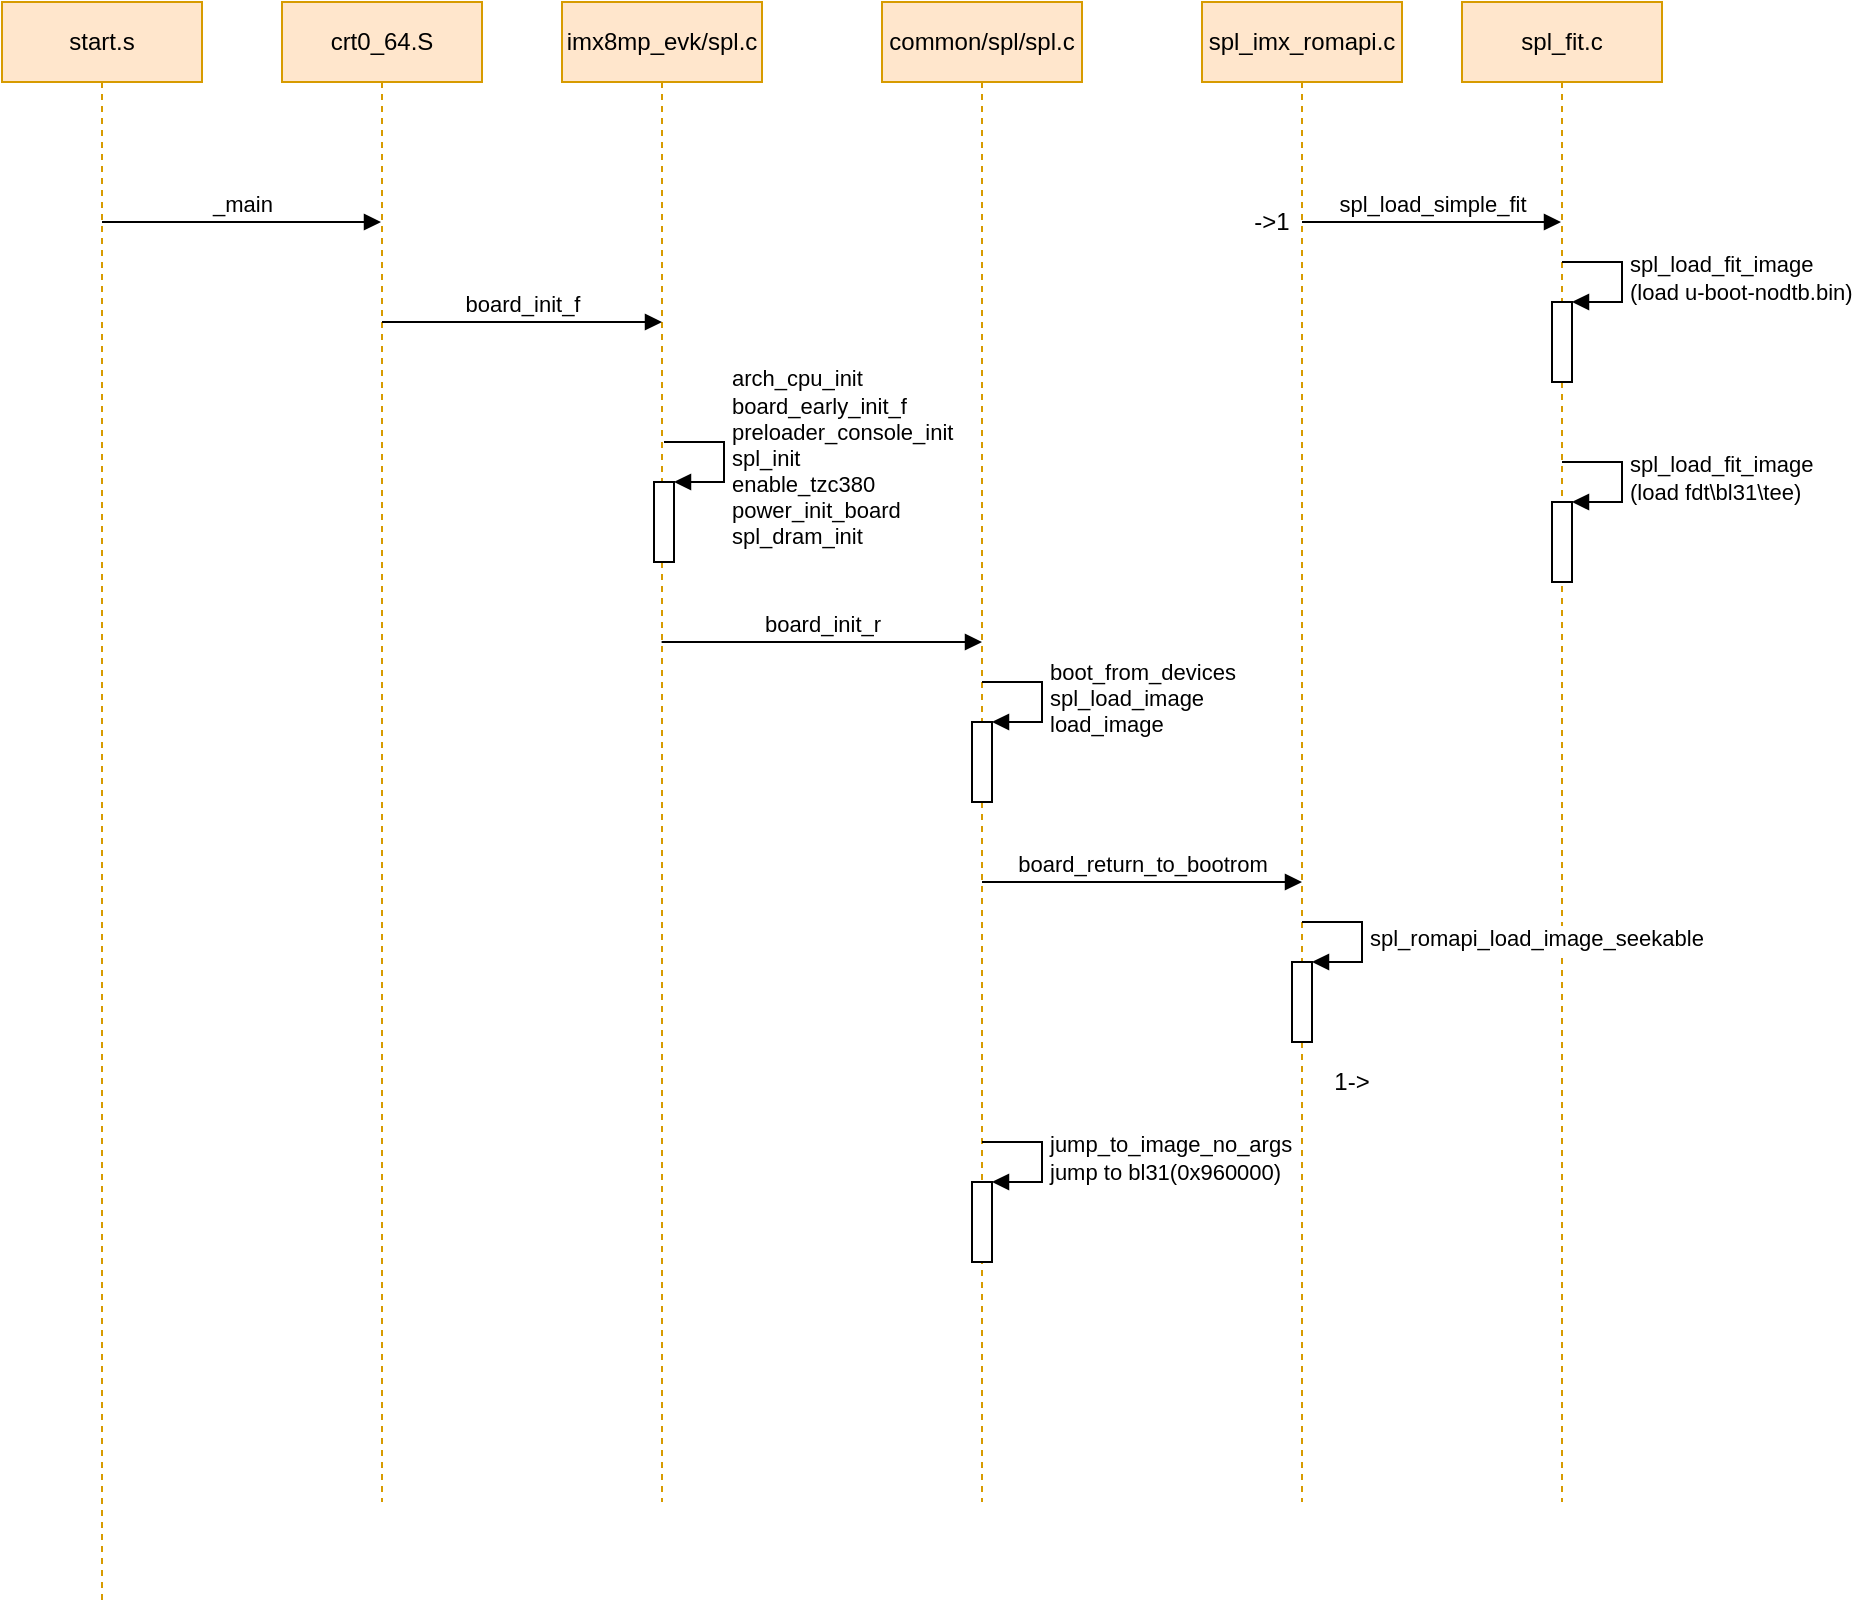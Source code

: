 <mxfile version="14.7.2" type="google" pages="4"><diagram id="itfLSJuNzvP1CC6jbk_m" name="spl"><mxGraphModel dx="3076" dy="1931" grid="1" gridSize="10" guides="1" tooltips="1" connect="1" arrows="1" fold="1" page="1" pageScale="1" pageWidth="827" pageHeight="1169" math="0" shadow="0"><root><mxCell id="0"/><mxCell id="1" parent="0"/><mxCell id="IXSDWKNF3xMui7y9OmqM-1" value="start.s" style="shape=umlLifeline;perimeter=lifelinePerimeter;whiteSpace=wrap;html=1;container=1;collapsible=0;recursiveResize=0;outlineConnect=0;fillColor=#ffe6cc;strokeColor=#d79b00;" parent="1" vertex="1"><mxGeometry x="-1550" y="-1090" width="100" height="800" as="geometry"/></mxCell><mxCell id="IXSDWKNF3xMui7y9OmqM-2" value="crt0_64.S" style="shape=umlLifeline;perimeter=lifelinePerimeter;whiteSpace=wrap;html=1;container=1;collapsible=0;recursiveResize=0;outlineConnect=0;fillColor=#ffe6cc;strokeColor=#d79b00;" parent="1" vertex="1"><mxGeometry x="-1410" y="-1090" width="100" height="750" as="geometry"/></mxCell><mxCell id="IXSDWKNF3xMui7y9OmqM-3" value="_main" style="html=1;verticalAlign=bottom;endArrow=block;" parent="1" source="IXSDWKNF3xMui7y9OmqM-1" target="IXSDWKNF3xMui7y9OmqM-2" edge="1"><mxGeometry width="80" relative="1" as="geometry"><mxPoint x="-1450" y="-980" as="sourcePoint"/><mxPoint x="-1370" y="-980" as="targetPoint"/><Array as="points"><mxPoint x="-1380" y="-980"/></Array></mxGeometry></mxCell><mxCell id="IXSDWKNF3xMui7y9OmqM-7" value="imx8mp_evk/spl.c" style="shape=umlLifeline;perimeter=lifelinePerimeter;whiteSpace=wrap;html=1;container=1;collapsible=0;recursiveResize=0;outlineConnect=0;fillColor=#ffe6cc;strokeColor=#d79b00;" parent="1" vertex="1"><mxGeometry x="-1270" y="-1090" width="100" height="750" as="geometry"/></mxCell><mxCell id="IXSDWKNF3xMui7y9OmqM-10" value="board_init_f" style="html=1;verticalAlign=bottom;endArrow=block;" parent="1" source="IXSDWKNF3xMui7y9OmqM-2" target="IXSDWKNF3xMui7y9OmqM-7" edge="1"><mxGeometry width="80" relative="1" as="geometry"><mxPoint x="-1280" y="-700" as="sourcePoint"/><mxPoint x="-1200" y="-700" as="targetPoint"/><Array as="points"><mxPoint x="-1220" y="-930"/></Array></mxGeometry></mxCell><mxCell id="IXSDWKNF3xMui7y9OmqM-11" value="common/spl/spl.c" style="shape=umlLifeline;perimeter=lifelinePerimeter;whiteSpace=wrap;html=1;container=1;collapsible=0;recursiveResize=0;outlineConnect=0;fillColor=#ffe6cc;strokeColor=#d79b00;" parent="1" vertex="1"><mxGeometry x="-1110" y="-1090" width="100" height="750" as="geometry"/></mxCell><mxCell id="IXSDWKNF3xMui7y9OmqM-14" value="board_init_r" style="html=1;verticalAlign=bottom;endArrow=block;" parent="1" edge="1"><mxGeometry width="80" relative="1" as="geometry"><mxPoint x="-1220.19" y="-770.0" as="sourcePoint"/><mxPoint x="-1060" y="-770" as="targetPoint"/><Array as="points"><mxPoint x="-1070" y="-770"/></Array></mxGeometry></mxCell><mxCell id="PUqSXjSxDdwL8eWqKTTd-1" value="" style="html=1;points=[];perimeter=orthogonalPerimeter;" parent="1" vertex="1"><mxGeometry x="-1224" y="-850" width="10" height="40" as="geometry"/></mxCell><mxCell id="PUqSXjSxDdwL8eWqKTTd-2" value="arch_cpu_init&lt;br&gt;board_early_init_f&lt;br&gt;preloader_console_init&lt;br&gt;spl_init&lt;br&gt;enable_tzc380&lt;br&gt;power_init_board&lt;br&gt;spl_dram_init" style="edgeStyle=orthogonalEdgeStyle;html=1;align=left;spacingLeft=2;endArrow=block;rounded=0;entryX=1;entryY=0;" parent="1" target="PUqSXjSxDdwL8eWqKTTd-1" edge="1"><mxGeometry relative="1" as="geometry"><mxPoint x="-1219" y="-870" as="sourcePoint"/><Array as="points"><mxPoint x="-1189" y="-870"/></Array></mxGeometry></mxCell><mxCell id="DqdUZk1EeqwvCj_-8iUR-1" value="" style="html=1;points=[];perimeter=orthogonalPerimeter;" parent="1" vertex="1"><mxGeometry x="-1065" y="-730" width="10" height="40" as="geometry"/></mxCell><mxCell id="DqdUZk1EeqwvCj_-8iUR-2" value="boot_from_devices&lt;br&gt;spl_load_image&lt;br&gt;load_image" style="edgeStyle=orthogonalEdgeStyle;html=1;align=left;spacingLeft=2;endArrow=block;rounded=0;entryX=1;entryY=0;" parent="1" target="DqdUZk1EeqwvCj_-8iUR-1" edge="1"><mxGeometry relative="1" as="geometry"><mxPoint x="-1060" y="-750" as="sourcePoint"/><Array as="points"><mxPoint x="-1030" y="-750"/></Array></mxGeometry></mxCell><mxCell id="DqdUZk1EeqwvCj_-8iUR-3" value="spl_imx_romapi.c" style="shape=umlLifeline;perimeter=lifelinePerimeter;whiteSpace=wrap;html=1;container=1;collapsible=0;recursiveResize=0;outlineConnect=0;fillColor=#ffe6cc;strokeColor=#d79b00;" parent="1" vertex="1"><mxGeometry x="-950" y="-1090" width="100" height="750" as="geometry"/></mxCell><mxCell id="DqdUZk1EeqwvCj_-8iUR-4" value="board_return_to_bootrom" style="html=1;verticalAlign=bottom;endArrow=block;" parent="1" edge="1"><mxGeometry width="80" relative="1" as="geometry"><mxPoint x="-1060" y="-650" as="sourcePoint"/><mxPoint x="-900" y="-650" as="targetPoint"/></mxGeometry></mxCell><mxCell id="DqdUZk1EeqwvCj_-8iUR-5" value="spl_fit.c" style="shape=umlLifeline;perimeter=lifelinePerimeter;whiteSpace=wrap;html=1;container=1;collapsible=0;recursiveResize=0;outlineConnect=0;fillColor=#ffe6cc;strokeColor=#d79b00;" parent="1" vertex="1"><mxGeometry x="-820" y="-1090" width="100" height="750" as="geometry"/></mxCell><mxCell id="DqdUZk1EeqwvCj_-8iUR-6" value="" style="html=1;points=[];perimeter=orthogonalPerimeter;" parent="1" vertex="1"><mxGeometry x="-905" y="-610" width="10" height="40" as="geometry"/></mxCell><mxCell id="DqdUZk1EeqwvCj_-8iUR-7" value="spl_romapi_load_image_seekable" style="edgeStyle=orthogonalEdgeStyle;html=1;align=left;spacingLeft=2;endArrow=block;rounded=0;entryX=1;entryY=0;" parent="1" target="DqdUZk1EeqwvCj_-8iUR-6" edge="1"><mxGeometry relative="1" as="geometry"><mxPoint x="-900" y="-630" as="sourcePoint"/><Array as="points"><mxPoint x="-870" y="-630"/></Array></mxGeometry></mxCell><mxCell id="DqdUZk1EeqwvCj_-8iUR-8" value="spl_load_simple_fit" style="html=1;verticalAlign=bottom;endArrow=block;" parent="1" source="DqdUZk1EeqwvCj_-8iUR-3" target="DqdUZk1EeqwvCj_-8iUR-5" edge="1"><mxGeometry width="80" relative="1" as="geometry"><mxPoint x="-870" y="-520" as="sourcePoint"/><mxPoint x="-790" y="-520" as="targetPoint"/><Array as="points"><mxPoint x="-840" y="-980"/></Array></mxGeometry></mxCell><mxCell id="DqdUZk1EeqwvCj_-8iUR-12" value="-&amp;gt;1" style="text;html=1;strokeColor=none;fillColor=none;align=center;verticalAlign=middle;whiteSpace=wrap;rounded=0;" parent="1" vertex="1"><mxGeometry x="-935" y="-990" width="40" height="20" as="geometry"/></mxCell><mxCell id="DqdUZk1EeqwvCj_-8iUR-13" value="1-&amp;gt;" style="text;html=1;strokeColor=none;fillColor=none;align=center;verticalAlign=middle;whiteSpace=wrap;rounded=0;" parent="1" vertex="1"><mxGeometry x="-895" y="-560" width="40" height="20" as="geometry"/></mxCell><mxCell id="DqdUZk1EeqwvCj_-8iUR-14" value="" style="html=1;points=[];perimeter=orthogonalPerimeter;" parent="1" vertex="1"><mxGeometry x="-775" y="-940" width="10" height="40" as="geometry"/></mxCell><mxCell id="DqdUZk1EeqwvCj_-8iUR-15" value="spl_load_fit_image&lt;br&gt;(load u-boot-nodtb.bin)" style="edgeStyle=orthogonalEdgeStyle;html=1;align=left;spacingLeft=2;endArrow=block;rounded=0;entryX=1;entryY=0;" parent="1" target="DqdUZk1EeqwvCj_-8iUR-14" edge="1"><mxGeometry relative="1" as="geometry"><mxPoint x="-770" y="-960" as="sourcePoint"/><Array as="points"><mxPoint x="-740" y="-960"/></Array></mxGeometry></mxCell><mxCell id="kCMZCVfE2zOQ6D4jOAOP-1" value="" style="html=1;points=[];perimeter=orthogonalPerimeter;" parent="1" vertex="1"><mxGeometry x="-775" y="-840" width="10" height="40" as="geometry"/></mxCell><mxCell id="kCMZCVfE2zOQ6D4jOAOP-2" value="spl_load_fit_image&lt;br&gt;(load fdt\bl31\tee)" style="edgeStyle=orthogonalEdgeStyle;html=1;align=left;spacingLeft=2;endArrow=block;rounded=0;entryX=1;entryY=0;" parent="1" target="kCMZCVfE2zOQ6D4jOAOP-1" edge="1"><mxGeometry relative="1" as="geometry"><mxPoint x="-770" y="-860" as="sourcePoint"/><Array as="points"><mxPoint x="-740" y="-860"/></Array></mxGeometry></mxCell><mxCell id="kCMZCVfE2zOQ6D4jOAOP-3" value="" style="html=1;points=[];perimeter=orthogonalPerimeter;" parent="1" vertex="1"><mxGeometry x="-1065" y="-500" width="10" height="40" as="geometry"/></mxCell><mxCell id="kCMZCVfE2zOQ6D4jOAOP-4" value="jump_to_image_no_args&lt;br&gt;jump to bl31(0x960000)" style="edgeStyle=orthogonalEdgeStyle;html=1;align=left;spacingLeft=2;endArrow=block;rounded=0;entryX=1;entryY=0;" parent="1" target="kCMZCVfE2zOQ6D4jOAOP-3" edge="1"><mxGeometry relative="1" as="geometry"><mxPoint x="-1060" y="-520" as="sourcePoint"/><Array as="points"><mxPoint x="-1030" y="-520"/></Array></mxGeometry></mxCell></root></mxGraphModel></diagram><diagram name="boot" id="vVP1PHpaEyFwAokCQ8GL"><mxGraphModel dx="2635" dy="1695" grid="1" gridSize="10" guides="1" tooltips="1" connect="1" arrows="1" fold="1" page="1" pageScale="1" pageWidth="827" pageHeight="1169" math="0" shadow="0"><root><mxCell id="B4EvH_cPuoMqNesHrgQ7-0"/><mxCell id="B4EvH_cPuoMqNesHrgQ7-1" parent="B4EvH_cPuoMqNesHrgQ7-0"/><mxCell id="B4EvH_cPuoMqNesHrgQ7-2" value="start.s" style="shape=umlLifeline;perimeter=lifelinePerimeter;whiteSpace=wrap;html=1;container=1;collapsible=0;recursiveResize=0;outlineConnect=0;fillColor=#ffe6cc;strokeColor=#d79b00;" vertex="1" parent="B4EvH_cPuoMqNesHrgQ7-1"><mxGeometry x="-1550" y="-1090" width="100" height="800" as="geometry"/></mxCell><mxCell id="B4EvH_cPuoMqNesHrgQ7-3" value="crt0_64.S" style="shape=umlLifeline;perimeter=lifelinePerimeter;whiteSpace=wrap;html=1;container=1;collapsible=0;recursiveResize=0;outlineConnect=0;fillColor=#ffe6cc;strokeColor=#d79b00;" vertex="1" parent="B4EvH_cPuoMqNesHrgQ7-1"><mxGeometry x="-1410" y="-1090" width="100" height="750" as="geometry"/></mxCell><mxCell id="B4EvH_cPuoMqNesHrgQ7-4" value="_main" style="html=1;verticalAlign=bottom;endArrow=block;" edge="1" parent="B4EvH_cPuoMqNesHrgQ7-1" source="B4EvH_cPuoMqNesHrgQ7-2" target="B4EvH_cPuoMqNesHrgQ7-3"><mxGeometry width="80" relative="1" as="geometry"><mxPoint x="-1450" y="-980" as="sourcePoint"/><mxPoint x="-1370" y="-980" as="targetPoint"/><Array as="points"><mxPoint x="-1380" y="-980"/></Array></mxGeometry></mxCell><mxCell id="B4EvH_cPuoMqNesHrgQ7-5" value="common/board_f.c" style="shape=umlLifeline;perimeter=lifelinePerimeter;whiteSpace=wrap;html=1;container=1;collapsible=0;recursiveResize=0;outlineConnect=0;fillColor=#ffe6cc;strokeColor=#d79b00;" vertex="1" parent="B4EvH_cPuoMqNesHrgQ7-1"><mxGeometry x="-1270" y="-1090" width="100" height="750" as="geometry"/></mxCell><mxCell id="B4EvH_cPuoMqNesHrgQ7-6" value="board_init_f" style="html=1;verticalAlign=bottom;endArrow=block;" edge="1" parent="B4EvH_cPuoMqNesHrgQ7-1" source="B4EvH_cPuoMqNesHrgQ7-3" target="B4EvH_cPuoMqNesHrgQ7-5"><mxGeometry width="80" relative="1" as="geometry"><mxPoint x="-1280" y="-700" as="sourcePoint"/><mxPoint x="-1200" y="-700" as="targetPoint"/><Array as="points"><mxPoint x="-1220" y="-930"/></Array></mxGeometry></mxCell><mxCell id="B4EvH_cPuoMqNesHrgQ7-7" value="common/board_r.c" style="shape=umlLifeline;perimeter=lifelinePerimeter;whiteSpace=wrap;html=1;container=1;collapsible=0;recursiveResize=0;outlineConnect=0;fillColor=#ffe6cc;strokeColor=#d79b00;" vertex="1" parent="B4EvH_cPuoMqNesHrgQ7-1"><mxGeometry x="-1110" y="-1090" width="100" height="750" as="geometry"/></mxCell><mxCell id="B4EvH_cPuoMqNesHrgQ7-27" value="" style="html=1;points=[];perimeter=orthogonalPerimeter;" vertex="1" parent="B4EvH_cPuoMqNesHrgQ7-7"><mxGeometry x="47" y="380" width="10" height="40" as="geometry"/></mxCell><mxCell id="B4EvH_cPuoMqNesHrgQ7-28" value="initcall_run_list" style="edgeStyle=orthogonalEdgeStyle;html=1;align=left;spacingLeft=2;endArrow=block;rounded=0;entryX=1;entryY=0;" edge="1" target="B4EvH_cPuoMqNesHrgQ7-27" parent="B4EvH_cPuoMqNesHrgQ7-7"><mxGeometry relative="1" as="geometry"><mxPoint x="52" y="360" as="sourcePoint"/><Array as="points"><mxPoint x="82" y="360"/></Array></mxGeometry></mxCell><mxCell id="B4EvH_cPuoMqNesHrgQ7-8" value="board_init_r" style="html=1;verticalAlign=bottom;endArrow=block;" edge="1" parent="B4EvH_cPuoMqNesHrgQ7-1" source="B4EvH_cPuoMqNesHrgQ7-3"><mxGeometry width="80" relative="1" as="geometry"><mxPoint x="-1220.19" y="-770.0" as="sourcePoint"/><mxPoint x="-1060" y="-770" as="targetPoint"/><Array as="points"><mxPoint x="-1070" y="-770"/></Array></mxGeometry></mxCell><mxCell id="B4EvH_cPuoMqNesHrgQ7-9" value="" style="html=1;points=[];perimeter=orthogonalPerimeter;" vertex="1" parent="B4EvH_cPuoMqNesHrgQ7-1"><mxGeometry x="-1224" y="-850" width="10" height="40" as="geometry"/></mxCell><mxCell id="B4EvH_cPuoMqNesHrgQ7-10" value="initcall_run_list" style="edgeStyle=orthogonalEdgeStyle;html=1;align=left;spacingLeft=2;endArrow=block;rounded=0;entryX=1;entryY=0;" edge="1" parent="B4EvH_cPuoMqNesHrgQ7-1" target="B4EvH_cPuoMqNesHrgQ7-9"><mxGeometry relative="1" as="geometry"><mxPoint x="-1219" y="-870" as="sourcePoint"/><Array as="points"><mxPoint x="-1189" y="-870"/></Array></mxGeometry></mxCell></root></mxGraphModel></diagram><diagram id="spdOJcJubnvAM1V_QcJH" name="nxp865 memory layout"><mxGraphModel dx="2249" dy="1931" grid="1" gridSize="10" guides="1" tooltips="1" connect="1" arrows="1" fold="1" page="1" pageScale="1" pageWidth="827" pageHeight="1169" math="0" shadow="0"><root><mxCell id="GEHxs8WLX-EPLE1zo0yo-0"/><mxCell id="GEHxs8WLX-EPLE1zo0yo-1" parent="GEHxs8WLX-EPLE1zo0yo-0"/><mxCell id="GEHxs8WLX-EPLE1zo0yo-2" value="uboot-its&lt;br&gt;(0x3000)" style="rounded=0;whiteSpace=wrap;html=1;fillColor=#dae8fc;strokeColor=#6c8ebf;" parent="GEHxs8WLX-EPLE1zo0yo-1" vertex="1"><mxGeometry x="10" y="460" width="120" height="60" as="geometry"/></mxCell><mxCell id="GEHxs8WLX-EPLE1zo0yo-3" value="0x0000_0000" style="text;html=1;strokeColor=none;fillColor=none;align=center;verticalAlign=middle;whiteSpace=wrap;rounded=0;" parent="GEHxs8WLX-EPLE1zo0yo-1" vertex="1"><mxGeometry x="150" y="510" width="40" height="20" as="geometry"/></mxCell><mxCell id="GEHxs8WLX-EPLE1zo0yo-4" value="0x0000_3000" style="text;html=1;strokeColor=none;fillColor=none;align=center;verticalAlign=middle;whiteSpace=wrap;rounded=0;" parent="GEHxs8WLX-EPLE1zo0yo-1" vertex="1"><mxGeometry x="150" y="450" width="40" height="20" as="geometry"/></mxCell><mxCell id="GEHxs8WLX-EPLE1zo0yo-5" value="u-boot-nodtb.bin&lt;br&gt;(0x000c8a94)" style="rounded=0;whiteSpace=wrap;html=1;fillColor=#dae8fc;strokeColor=#6c8ebf;" parent="GEHxs8WLX-EPLE1zo0yo-1" vertex="1"><mxGeometry x="10" y="350" width="120" height="110" as="geometry"/></mxCell><mxCell id="GEHxs8WLX-EPLE1zo0yo-6" value="0x000c_ba94" style="text;html=1;strokeColor=none;fillColor=none;align=center;verticalAlign=middle;whiteSpace=wrap;rounded=0;" parent="GEHxs8WLX-EPLE1zo0yo-1" vertex="1"><mxGeometry x="130" y="340" width="80" height="20" as="geometry"/></mxCell><mxCell id="GEHxs8WLX-EPLE1zo0yo-7" value="" style="shape=curlyBracket;whiteSpace=wrap;html=1;rounded=1;" parent="GEHxs8WLX-EPLE1zo0yo-1" vertex="1"><mxGeometry x="-10" y="460" width="20" height="60" as="geometry"/></mxCell><mxCell id="GEHxs8WLX-EPLE1zo0yo-8" value="12k" style="text;html=1;strokeColor=none;fillColor=none;align=center;verticalAlign=middle;whiteSpace=wrap;rounded=0;" parent="GEHxs8WLX-EPLE1zo0yo-1" vertex="1"><mxGeometry x="-60" y="480" width="40" height="20" as="geometry"/></mxCell><mxCell id="GEHxs8WLX-EPLE1zo0yo-9" value="" style="shape=curlyBracket;whiteSpace=wrap;html=1;rounded=1;size=0.5;" parent="GEHxs8WLX-EPLE1zo0yo-1" vertex="1"><mxGeometry x="-10" y="350" width="20" height="110" as="geometry"/></mxCell><mxCell id="GEHxs8WLX-EPLE1zo0yo-10" value="802k" style="text;html=1;strokeColor=none;fillColor=none;align=center;verticalAlign=middle;whiteSpace=wrap;rounded=0;" parent="GEHxs8WLX-EPLE1zo0yo-1" vertex="1"><mxGeometry x="-60" y="395" width="40" height="20" as="geometry"/></mxCell><mxCell id="GEHxs8WLX-EPLE1zo0yo-11" value="tee.bin&lt;br&gt;(0x00061390)" style="rounded=0;whiteSpace=wrap;html=1;fillColor=#dae8fc;strokeColor=#6c8ebf;" parent="GEHxs8WLX-EPLE1zo0yo-1" vertex="1"><mxGeometry x="10" y="10" width="120" height="110" as="geometry"/></mxCell><mxCell id="GEHxs8WLX-EPLE1zo0yo-12" value="0x000d_d6a0" style="text;html=1;strokeColor=none;fillColor=none;align=center;verticalAlign=middle;whiteSpace=wrap;rounded=0;" parent="GEHxs8WLX-EPLE1zo0yo-1" vertex="1"><mxGeometry x="130" y="110" width="80" height="20" as="geometry"/></mxCell><mxCell id="GEHxs8WLX-EPLE1zo0yo-13" value="0x0013_ea30" style="text;html=1;strokeColor=none;fillColor=none;align=center;verticalAlign=middle;whiteSpace=wrap;rounded=0;" parent="GEHxs8WLX-EPLE1zo0yo-1" vertex="1"><mxGeometry x="130" width="80" height="20" as="geometry"/></mxCell><mxCell id="GEHxs8WLX-EPLE1zo0yo-14" value="bl31.bin&lt;br&gt;(0x0000a280)" style="rounded=0;whiteSpace=wrap;html=1;fillColor=#dae8fc;strokeColor=#6c8ebf;" parent="GEHxs8WLX-EPLE1zo0yo-1" vertex="1"><mxGeometry x="10" y="150" width="120" height="110" as="geometry"/></mxCell><mxCell id="GEHxs8WLX-EPLE1zo0yo-15" value="0x000d_3410" style="text;html=1;strokeColor=none;fillColor=none;align=center;verticalAlign=middle;whiteSpace=wrap;rounded=0;" parent="GEHxs8WLX-EPLE1zo0yo-1" vertex="1"><mxGeometry x="130" y="250" width="80" height="20" as="geometry"/></mxCell><mxCell id="GEHxs8WLX-EPLE1zo0yo-16" value="0x000d_d690" style="text;html=1;strokeColor=none;fillColor=none;align=center;verticalAlign=middle;whiteSpace=wrap;rounded=0;" parent="GEHxs8WLX-EPLE1zo0yo-1" vertex="1"><mxGeometry x="130" y="140" width="80" height="20" as="geometry"/></mxCell><mxCell id="GEHxs8WLX-EPLE1zo0yo-17" value="fdt&lt;br&gt;" style="rounded=0;whiteSpace=wrap;html=1;fillColor=#dae8fc;strokeColor=#6c8ebf;" parent="GEHxs8WLX-EPLE1zo0yo-1" vertex="1"><mxGeometry x="10" y="290" width="120" height="60" as="geometry"/></mxCell><mxCell id="GEHxs8WLX-EPLE1zo0yo-18" value="0x10" style="rounded=0;whiteSpace=wrap;html=1;" parent="GEHxs8WLX-EPLE1zo0yo-1" vertex="1"><mxGeometry x="10" y="120" width="120" height="30" as="geometry"/></mxCell><mxCell id="GEHxs8WLX-EPLE1zo0yo-19" value="0x10" style="rounded=0;whiteSpace=wrap;html=1;" parent="GEHxs8WLX-EPLE1zo0yo-1" vertex="1"><mxGeometry x="10" y="260" width="120" height="30" as="geometry"/></mxCell><mxCell id="GEHxs8WLX-EPLE1zo0yo-20" value="" style="shape=curlyBracket;whiteSpace=wrap;html=1;rounded=1;" parent="GEHxs8WLX-EPLE1zo0yo-1" vertex="1"><mxGeometry x="-10" y="10" width="20" height="110" as="geometry"/></mxCell><mxCell id="GEHxs8WLX-EPLE1zo0yo-21" value="388k" style="text;html=1;strokeColor=none;fillColor=none;align=center;verticalAlign=middle;whiteSpace=wrap;rounded=0;" parent="GEHxs8WLX-EPLE1zo0yo-1" vertex="1"><mxGeometry x="-50" y="55" width="40" height="20" as="geometry"/></mxCell><mxCell id="GEHxs8WLX-EPLE1zo0yo-22" value="" style="shape=curlyBracket;whiteSpace=wrap;html=1;rounded=1;" parent="GEHxs8WLX-EPLE1zo0yo-1" vertex="1"><mxGeometry x="-10" y="150" width="20" height="110" as="geometry"/></mxCell><mxCell id="GEHxs8WLX-EPLE1zo0yo-23" value="40k" style="text;html=1;strokeColor=none;fillColor=none;align=center;verticalAlign=middle;whiteSpace=wrap;rounded=0;" parent="GEHxs8WLX-EPLE1zo0yo-1" vertex="1"><mxGeometry x="-50" y="190" width="40" height="20" as="geometry"/></mxCell><mxCell id="GEHxs8WLX-EPLE1zo0yo-25" value="u-boot.itb" style="text;html=1;strokeColor=none;fillColor=none;align=center;verticalAlign=middle;whiteSpace=wrap;rounded=0;" parent="GEHxs8WLX-EPLE1zo0yo-1" vertex="1"><mxGeometry x="40" y="-30" width="70" height="20" as="geometry"/></mxCell><mxCell id="GEHxs8WLX-EPLE1zo0yo-26" value="header&lt;br&gt;(0x40)" style="rounded=0;whiteSpace=wrap;html=1;fillColor=#dae8fc;strokeColor=#6c8ebf;" parent="GEHxs8WLX-EPLE1zo0yo-1" vertex="1"><mxGeometry x="460" y="470" width="120" height="60" as="geometry"/></mxCell><mxCell id="GEHxs8WLX-EPLE1zo0yo-27" value="u-boot-spl.bin&lt;br&gt;" style="rounded=0;whiteSpace=wrap;html=1;fillColor=#dae8fc;strokeColor=#6c8ebf;" parent="GEHxs8WLX-EPLE1zo0yo-1" vertex="1"><mxGeometry x="460" y="330" width="120" height="140" as="geometry"/></mxCell><mxCell id="GEHxs8WLX-EPLE1zo0yo-28" value="" style="rounded=0;whiteSpace=wrap;html=1;" parent="GEHxs8WLX-EPLE1zo0yo-1" vertex="1"><mxGeometry x="460" y="300" width="120" height="30" as="geometry"/></mxCell><mxCell id="GEHxs8WLX-EPLE1zo0yo-29" value="u-boot.itb" style="rounded=0;whiteSpace=wrap;html=1;fillColor=#dae8fc;strokeColor=#6c8ebf;" parent="GEHxs8WLX-EPLE1zo0yo-1" vertex="1"><mxGeometry x="460" y="20" width="120" height="280" as="geometry"/></mxCell><mxCell id="GEHxs8WLX-EPLE1zo0yo-30" value="0x0005_8000" style="text;html=1;strokeColor=none;fillColor=none;align=center;verticalAlign=middle;whiteSpace=wrap;rounded=0;" parent="GEHxs8WLX-EPLE1zo0yo-1" vertex="1"><mxGeometry x="610" y="290" width="40" height="20" as="geometry"/></mxCell><mxCell id="GEHxs8WLX-EPLE1zo0yo-31" value="" style="endArrow=classic;html=1;exitX=0;exitY=0.5;exitDx=0;exitDy=0;entryX=0;entryY=0;entryDx=0;entryDy=0;exitPerimeter=0;" parent="GEHxs8WLX-EPLE1zo0yo-1" source="GEHxs8WLX-EPLE1zo0yo-13" target="GEHxs8WLX-EPLE1zo0yo-29" edge="1"><mxGeometry width="50" height="50" relative="1" as="geometry"><mxPoint x="390" y="280" as="sourcePoint"/><mxPoint x="440" y="230" as="targetPoint"/></mxGeometry></mxCell><mxCell id="GEHxs8WLX-EPLE1zo0yo-32" value="" style="endArrow=classic;html=1;exitX=1;exitY=1;exitDx=0;exitDy=0;entryX=0;entryY=1;entryDx=0;entryDy=0;" parent="GEHxs8WLX-EPLE1zo0yo-1" source="GEHxs8WLX-EPLE1zo0yo-2" target="GEHxs8WLX-EPLE1zo0yo-29" edge="1"><mxGeometry width="50" height="50" relative="1" as="geometry"><mxPoint x="390" y="280" as="sourcePoint"/><mxPoint x="440" y="230" as="targetPoint"/></mxGeometry></mxCell><mxCell id="EFPC-R5Wn2iW0xLTSsRZ-0" value="flash.bin" style="text;html=1;strokeColor=none;fillColor=none;align=center;verticalAlign=middle;whiteSpace=wrap;rounded=0;" parent="GEHxs8WLX-EPLE1zo0yo-1" vertex="1"><mxGeometry x="485" y="-30" width="70" height="20" as="geometry"/></mxCell><mxCell id="EFPC-R5Wn2iW0xLTSsRZ-1" value="spl.bin" style="rounded=0;whiteSpace=wrap;html=1;fillColor=#e1d5e7;strokeColor=#9673a6;" parent="GEHxs8WLX-EPLE1zo0yo-1" vertex="1"><mxGeometry x="810" y="290" width="120" height="140" as="geometry"/></mxCell><mxCell id="EFPC-R5Wn2iW0xLTSsRZ-2" value="u-boot.bin" style="rounded=0;whiteSpace=wrap;html=1;fillColor=#6d8764;strokeColor=#3A5431;fontColor=#ffffff;" parent="GEHxs8WLX-EPLE1zo0yo-1" vertex="1"><mxGeometry x="1110" y="290" width="120" height="140" as="geometry"/></mxCell><mxCell id="EFPC-R5Wn2iW0xLTSsRZ-3" value="" style="rounded=0;whiteSpace=wrap;html=1;" parent="GEHxs8WLX-EPLE1zo0yo-1" vertex="1"><mxGeometry x="810" y="430" width="120" height="80" as="geometry"/></mxCell><mxCell id="EFPC-R5Wn2iW0xLTSsRZ-4" value="BL31" style="rounded=0;whiteSpace=wrap;html=1;fillColor=#ffe6cc;strokeColor=#d79b00;" parent="GEHxs8WLX-EPLE1zo0yo-1" vertex="1"><mxGeometry x="810" y="30" width="120" height="260" as="geometry"/></mxCell><mxCell id="EFPC-R5Wn2iW0xLTSsRZ-5" value="0x0000_0000" style="text;html=1;strokeColor=none;fillColor=none;align=center;verticalAlign=middle;whiteSpace=wrap;rounded=0;" parent="GEHxs8WLX-EPLE1zo0yo-1" vertex="1"><mxGeometry x="600" y="520" width="40" height="20" as="geometry"/></mxCell><mxCell id="EFPC-R5Wn2iW0xLTSsRZ-6" value="0x0090_0000" style="text;html=1;strokeColor=none;fillColor=none;align=center;verticalAlign=middle;whiteSpace=wrap;rounded=0;" parent="GEHxs8WLX-EPLE1zo0yo-1" vertex="1"><mxGeometry x="950" y="500" width="40" height="20" as="geometry"/></mxCell><mxCell id="EFPC-R5Wn2iW0xLTSsRZ-7" value="0x0098_0000" style="text;html=1;strokeColor=none;fillColor=none;align=center;verticalAlign=middle;whiteSpace=wrap;rounded=0;" parent="GEHxs8WLX-EPLE1zo0yo-1" vertex="1"><mxGeometry x="950" y="20" width="40" height="20" as="geometry"/></mxCell><mxCell id="EFPC-R5Wn2iW0xLTSsRZ-8" value="OCRAM&lt;br&gt;(512k)" style="text;html=1;strokeColor=none;fillColor=none;align=center;verticalAlign=middle;whiteSpace=wrap;rounded=0;" parent="GEHxs8WLX-EPLE1zo0yo-1" vertex="1"><mxGeometry x="840" width="70" height="20" as="geometry"/></mxCell><mxCell id="EFPC-R5Wn2iW0xLTSsRZ-9" value="0x0092_0000" style="text;html=1;strokeColor=none;fillColor=none;align=center;verticalAlign=middle;whiteSpace=wrap;rounded=0;" parent="GEHxs8WLX-EPLE1zo0yo-1" vertex="1"><mxGeometry x="950" y="415" width="40" height="20" as="geometry"/></mxCell><mxCell id="EFPC-R5Wn2iW0xLTSsRZ-10" value="0x0096_0000" style="text;html=1;strokeColor=none;fillColor=none;align=center;verticalAlign=middle;whiteSpace=wrap;rounded=0;" parent="GEHxs8WLX-EPLE1zo0yo-1" vertex="1"><mxGeometry x="950" y="280" width="40" height="20" as="geometry"/></mxCell><mxCell id="EFPC-R5Wn2iW0xLTSsRZ-11" value="" style="rounded=0;whiteSpace=wrap;html=1;" parent="GEHxs8WLX-EPLE1zo0yo-1" vertex="1"><mxGeometry x="1110" y="430" width="120" height="80" as="geometry"/></mxCell><mxCell id="EFPC-R5Wn2iW0xLTSsRZ-12" value="0x4000_0000" style="text;html=1;strokeColor=none;fillColor=none;align=center;verticalAlign=middle;whiteSpace=wrap;rounded=0;" parent="GEHxs8WLX-EPLE1zo0yo-1" vertex="1"><mxGeometry x="1260" y="500" width="40" height="20" as="geometry"/></mxCell><mxCell id="EFPC-R5Wn2iW0xLTSsRZ-13" value="0x4020_0000" style="text;html=1;strokeColor=none;fillColor=none;align=center;verticalAlign=middle;whiteSpace=wrap;rounded=0;" parent="GEHxs8WLX-EPLE1zo0yo-1" vertex="1"><mxGeometry x="1260" y="420" width="40" height="20" as="geometry"/></mxCell><mxCell id="EFPC-R5Wn2iW0xLTSsRZ-14" value="" style="rounded=0;whiteSpace=wrap;html=1;" parent="GEHxs8WLX-EPLE1zo0yo-1" vertex="1"><mxGeometry x="1110" y="230" width="120" height="60" as="geometry"/></mxCell><mxCell id="EFPC-R5Wn2iW0xLTSsRZ-15" value="optee.bin" style="rounded=0;whiteSpace=wrap;html=1;fillColor=#1ba1e2;strokeColor=#006EAF;fontColor=#ffffff;" parent="GEHxs8WLX-EPLE1zo0yo-1" vertex="1"><mxGeometry x="1110" y="90" width="120" height="140" as="geometry"/></mxCell><mxCell id="EFPC-R5Wn2iW0xLTSsRZ-16" value="0x5600_0000" style="text;html=1;strokeColor=none;fillColor=none;align=center;verticalAlign=middle;whiteSpace=wrap;rounded=0;" parent="GEHxs8WLX-EPLE1zo0yo-1" vertex="1"><mxGeometry x="1250" y="220" width="40" height="20" as="geometry"/></mxCell><mxCell id="EFPC-R5Wn2iW0xLTSsRZ-17" value="" style="rounded=0;whiteSpace=wrap;html=1;" parent="GEHxs8WLX-EPLE1zo0yo-1" vertex="1"><mxGeometry x="1110" y="30" width="120" height="60" as="geometry"/></mxCell><mxCell id="EFPC-R5Wn2iW0xLTSsRZ-18" value="DDR" style="text;html=1;strokeColor=none;fillColor=none;align=center;verticalAlign=middle;whiteSpace=wrap;rounded=0;" parent="GEHxs8WLX-EPLE1zo0yo-1" vertex="1"><mxGeometry x="1135" width="70" height="20" as="geometry"/></mxCell><mxCell id="_eMrDmwBI-ctp9VByzH1-0" value="" style="shape=flexArrow;endArrow=classic;html=1;" parent="GEHxs8WLX-EPLE1zo0yo-1" edge="1"><mxGeometry width="50" height="50" relative="1" as="geometry"><mxPoint x="1230" y="359.5" as="sourcePoint"/><mxPoint x="1340" y="359.5" as="targetPoint"/></mxGeometry></mxCell><mxCell id="_eMrDmwBI-ctp9VByzH1-3" value="freerots" style="rounded=0;whiteSpace=wrap;html=1;fillColor=#f0a30a;strokeColor=#BD7000;fontColor=#000000;" parent="GEHxs8WLX-EPLE1zo0yo-1" vertex="1"><mxGeometry x="1340" y="290" width="100" height="140" as="geometry"/></mxCell><mxCell id="8fuyK0EGyeOVzpe1qIvq-0" value="" style="rounded=0;whiteSpace=wrap;html=1;" vertex="1" parent="GEHxs8WLX-EPLE1zo0yo-1"><mxGeometry x="1534" y="140" width="120" height="90" as="geometry"/></mxCell><mxCell id="8fuyK0EGyeOVzpe1qIvq-1" value="0x5600_0000" style="text;html=1;strokeColor=none;fillColor=none;align=center;verticalAlign=middle;whiteSpace=wrap;rounded=0;" vertex="1" parent="GEHxs8WLX-EPLE1zo0yo-1"><mxGeometry x="1680" y="220" width="40" height="20" as="geometry"/></mxCell><mxCell id="8fuyK0EGyeOVzpe1qIvq-2" value="share memory&lt;br&gt;(4M)" style="rounded=0;whiteSpace=wrap;html=1;fillColor=#60a917;strokeColor=#2D7600;fontColor=#ffffff;" vertex="1" parent="GEHxs8WLX-EPLE1zo0yo-1"><mxGeometry x="1534" y="50" width="120" height="90" as="geometry"/></mxCell><mxCell id="8fuyK0EGyeOVzpe1qIvq-3" value="0X57C00000" style="text;whiteSpace=wrap;html=1;" vertex="1" parent="GEHxs8WLX-EPLE1zo0yo-1"><mxGeometry x="1670" y="130" width="100" height="30" as="geometry"/></mxCell><mxCell id="8fuyK0EGyeOVzpe1qIvq-4" value="0X58000000" style="text;whiteSpace=wrap;html=1;" vertex="1" parent="GEHxs8WLX-EPLE1zo0yo-1"><mxGeometry x="1670" y="40" width="100" height="30" as="geometry"/></mxCell><mxCell id="8fuyK0EGyeOVzpe1qIvq-5" value="OPTEE" style="text;html=1;strokeColor=none;fillColor=none;align=center;verticalAlign=middle;whiteSpace=wrap;rounded=0;" vertex="1" parent="GEHxs8WLX-EPLE1zo0yo-1"><mxGeometry x="1550" y="10" width="70" height="20" as="geometry"/></mxCell></root></mxGraphModel></diagram><diagram id="n502i9VDJ_kiB4uL9_mT" name="uboot_to_freertos"><mxGraphModel dx="1422" dy="1875" grid="1" gridSize="10" guides="1" tooltips="1" connect="1" arrows="1" fold="1" page="1" pageScale="1" pageWidth="827" pageHeight="1169" math="0" shadow="0"><root><mxCell id="B7IP1bOU8ximIbpQJ3Bt-0"/><mxCell id="B7IP1bOU8ximIbpQJ3Bt-1" parent="B7IP1bOU8ximIbpQJ3Bt-0"/><mxCell id="Pkp2yLrsBNXFiBqFiujr-0" value="spl.bin" style="rounded=0;whiteSpace=wrap;html=1;fillColor=#e1d5e7;strokeColor=#9673a6;" vertex="1" parent="B7IP1bOU8ximIbpQJ3Bt-1"><mxGeometry x="810" y="290" width="120" height="140" as="geometry"/></mxCell><mxCell id="Pkp2yLrsBNXFiBqFiujr-1" value="u-boot.bin" style="rounded=0;whiteSpace=wrap;html=1;fillColor=#6d8764;strokeColor=#3A5431;fontColor=#ffffff;" vertex="1" parent="B7IP1bOU8ximIbpQJ3Bt-1"><mxGeometry x="1110" y="290" width="120" height="140" as="geometry"/></mxCell><mxCell id="Pkp2yLrsBNXFiBqFiujr-2" value="" style="rounded=0;whiteSpace=wrap;html=1;" vertex="1" parent="B7IP1bOU8ximIbpQJ3Bt-1"><mxGeometry x="810" y="430" width="120" height="80" as="geometry"/></mxCell><mxCell id="Pkp2yLrsBNXFiBqFiujr-3" value="BL31" style="rounded=0;whiteSpace=wrap;html=1;fillColor=#ffe6cc;strokeColor=#d79b00;" vertex="1" parent="B7IP1bOU8ximIbpQJ3Bt-1"><mxGeometry x="810" y="30" width="120" height="260" as="geometry"/></mxCell><mxCell id="Pkp2yLrsBNXFiBqFiujr-4" value="0x0090_0000" style="text;html=1;strokeColor=none;fillColor=none;align=center;verticalAlign=middle;whiteSpace=wrap;rounded=0;" vertex="1" parent="B7IP1bOU8ximIbpQJ3Bt-1"><mxGeometry x="950" y="500" width="40" height="20" as="geometry"/></mxCell><mxCell id="Pkp2yLrsBNXFiBqFiujr-5" value="0x0098_0000" style="text;html=1;strokeColor=none;fillColor=none;align=center;verticalAlign=middle;whiteSpace=wrap;rounded=0;" vertex="1" parent="B7IP1bOU8ximIbpQJ3Bt-1"><mxGeometry x="950" y="20" width="40" height="20" as="geometry"/></mxCell><mxCell id="Pkp2yLrsBNXFiBqFiujr-6" value="OCRAM&lt;br&gt;(512k)" style="text;html=1;strokeColor=none;fillColor=none;align=center;verticalAlign=middle;whiteSpace=wrap;rounded=0;" vertex="1" parent="B7IP1bOU8ximIbpQJ3Bt-1"><mxGeometry x="840" width="70" height="20" as="geometry"/></mxCell><mxCell id="Pkp2yLrsBNXFiBqFiujr-7" value="0x0092_0000" style="text;html=1;strokeColor=none;fillColor=none;align=center;verticalAlign=middle;whiteSpace=wrap;rounded=0;" vertex="1" parent="B7IP1bOU8ximIbpQJ3Bt-1"><mxGeometry x="950" y="415" width="40" height="20" as="geometry"/></mxCell><mxCell id="Pkp2yLrsBNXFiBqFiujr-8" value="0x0096_0000" style="text;html=1;strokeColor=none;fillColor=none;align=center;verticalAlign=middle;whiteSpace=wrap;rounded=0;" vertex="1" parent="B7IP1bOU8ximIbpQJ3Bt-1"><mxGeometry x="950" y="280" width="40" height="20" as="geometry"/></mxCell><mxCell id="Pkp2yLrsBNXFiBqFiujr-9" value="" style="rounded=0;whiteSpace=wrap;html=1;" vertex="1" parent="B7IP1bOU8ximIbpQJ3Bt-1"><mxGeometry x="1110" y="430" width="120" height="80" as="geometry"/></mxCell><mxCell id="Pkp2yLrsBNXFiBqFiujr-10" value="0x4000_0000" style="text;html=1;strokeColor=none;fillColor=none;align=center;verticalAlign=middle;whiteSpace=wrap;rounded=0;" vertex="1" parent="B7IP1bOU8ximIbpQJ3Bt-1"><mxGeometry x="1260" y="500" width="40" height="20" as="geometry"/></mxCell><mxCell id="Pkp2yLrsBNXFiBqFiujr-11" value="0x4020_0000" style="text;html=1;strokeColor=none;fillColor=none;align=center;verticalAlign=middle;whiteSpace=wrap;rounded=0;" vertex="1" parent="B7IP1bOU8ximIbpQJ3Bt-1"><mxGeometry x="1260" y="420" width="40" height="20" as="geometry"/></mxCell><mxCell id="Pkp2yLrsBNXFiBqFiujr-12" value="" style="rounded=0;whiteSpace=wrap;html=1;" vertex="1" parent="B7IP1bOU8ximIbpQJ3Bt-1"><mxGeometry x="1110" y="230" width="120" height="60" as="geometry"/></mxCell><mxCell id="Pkp2yLrsBNXFiBqFiujr-13" value="optee.bin" style="rounded=0;whiteSpace=wrap;html=1;fillColor=#1ba1e2;strokeColor=#006EAF;fontColor=#ffffff;" vertex="1" parent="B7IP1bOU8ximIbpQJ3Bt-1"><mxGeometry x="1110" y="90" width="120" height="140" as="geometry"/></mxCell><mxCell id="Pkp2yLrsBNXFiBqFiujr-14" value="0x5600_0000" style="text;html=1;strokeColor=none;fillColor=none;align=center;verticalAlign=middle;whiteSpace=wrap;rounded=0;" vertex="1" parent="B7IP1bOU8ximIbpQJ3Bt-1"><mxGeometry x="1250" y="220" width="40" height="20" as="geometry"/></mxCell><mxCell id="Pkp2yLrsBNXFiBqFiujr-15" value="" style="rounded=0;whiteSpace=wrap;html=1;" vertex="1" parent="B7IP1bOU8ximIbpQJ3Bt-1"><mxGeometry x="1110" y="30" width="120" height="60" as="geometry"/></mxCell><mxCell id="Pkp2yLrsBNXFiBqFiujr-16" value="DDR" style="text;html=1;strokeColor=none;fillColor=none;align=center;verticalAlign=middle;whiteSpace=wrap;rounded=0;" vertex="1" parent="B7IP1bOU8ximIbpQJ3Bt-1"><mxGeometry x="1135" width="70" height="20" as="geometry"/></mxCell><mxCell id="Pkp2yLrsBNXFiBqFiujr-17" value="" style="shape=flexArrow;endArrow=classic;html=1;" edge="1" parent="B7IP1bOU8ximIbpQJ3Bt-1"><mxGeometry width="50" height="50" relative="1" as="geometry"><mxPoint x="1230" y="359.5" as="sourcePoint"/><mxPoint x="1340" y="359.5" as="targetPoint"/></mxGeometry></mxCell><mxCell id="Pkp2yLrsBNXFiBqFiujr-18" value="freerots" style="rounded=0;whiteSpace=wrap;html=1;fillColor=#f0a30a;strokeColor=#BD7000;fontColor=#000000;" vertex="1" parent="B7IP1bOU8ximIbpQJ3Bt-1"><mxGeometry x="1340" y="290" width="100" height="140" as="geometry"/></mxCell><mxCell id="Pkp2yLrsBNXFiBqFiujr-19" value="change to" style="text;html=1;strokeColor=none;fillColor=none;align=center;verticalAlign=middle;whiteSpace=wrap;rounded=0;" vertex="1" parent="B7IP1bOU8ximIbpQJ3Bt-1"><mxGeometry x="1250" y="330" width="60" height="20" as="geometry"/></mxCell></root></mxGraphModel></diagram></mxfile>